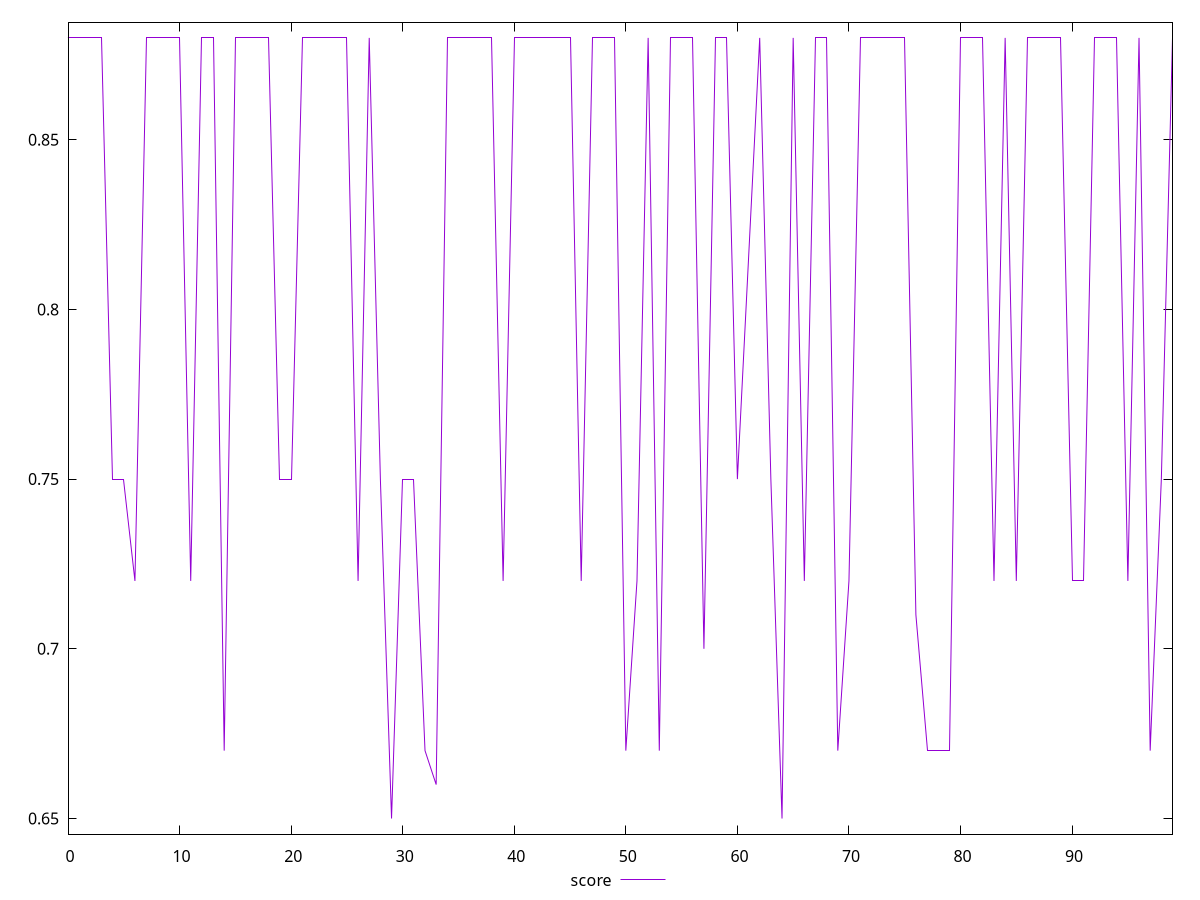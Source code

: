 reset

$score <<EOF
0 0.88
1 0.88
2 0.88
3 0.88
4 0.75
5 0.75
6 0.72
7 0.88
8 0.88
9 0.88
10 0.88
11 0.72
12 0.88
13 0.88
14 0.67
15 0.88
16 0.88
17 0.88
18 0.88
19 0.75
20 0.75
21 0.88
22 0.88
23 0.88
24 0.88
25 0.88
26 0.72
27 0.88
28 0.75
29 0.65
30 0.75
31 0.75
32 0.67
33 0.66
34 0.88
35 0.88
36 0.88
37 0.88
38 0.88
39 0.72
40 0.88
41 0.88
42 0.88
43 0.88
44 0.88
45 0.88
46 0.72
47 0.88
48 0.88
49 0.88
50 0.67
51 0.72
52 0.88
53 0.67
54 0.88
55 0.88
56 0.88
57 0.7
58 0.88
59 0.88
60 0.75
62 0.88
63 0.75
64 0.65
65 0.88
66 0.72
67 0.88
68 0.88
69 0.67
70 0.72
71 0.88
72 0.88
73 0.88
74 0.88
75 0.88
76 0.71
77 0.67
78 0.67
79 0.67
80 0.88
81 0.88
82 0.88
83 0.72
84 0.88
85 0.72
86 0.88
87 0.88
88 0.88
89 0.88
90 0.72
91 0.72
92 0.88
93 0.88
94 0.88
95 0.72
96 0.88
97 0.67
98 0.75
99 0.88
EOF

set key outside below
set xrange [0:99]
set yrange [0.6454:0.8846]
set trange [0.6454:0.8846]
set terminal svg size 640, 500 enhanced background rgb 'white'
set output "reports/report_00030_2021-02-24T20-42-31.540Z/uses-text-compression/samples/card/score/values.svg"

plot $score title "score" with line

reset
